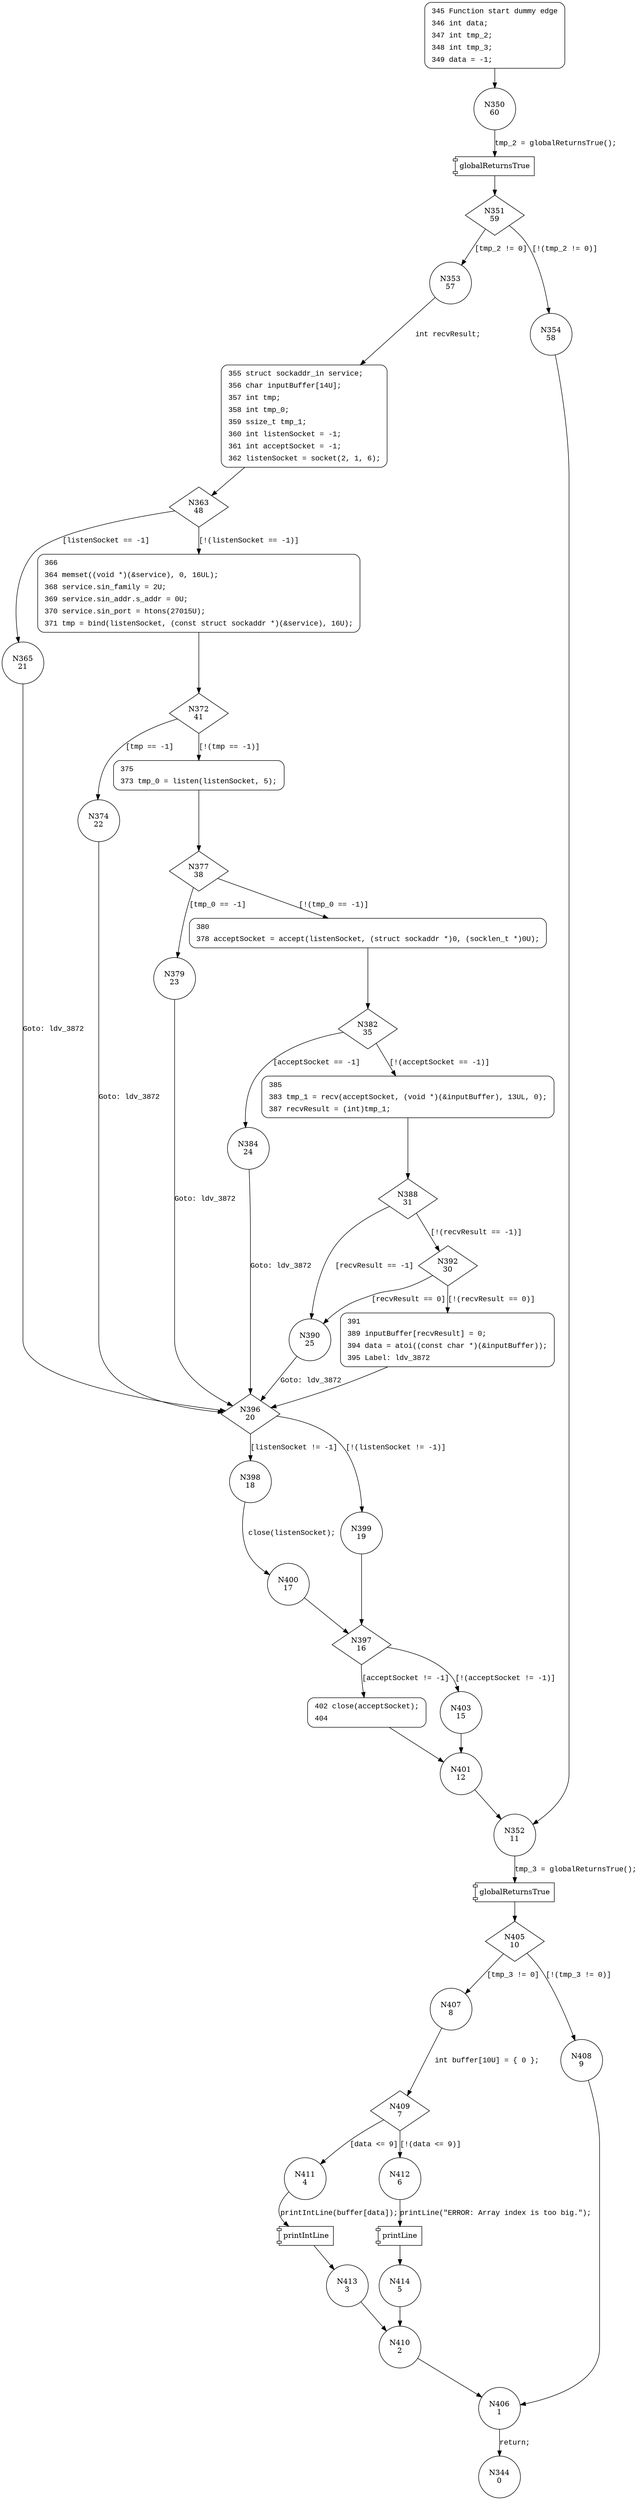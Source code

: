 digraph CWE127_Buffer_Underread__CWE839_listen_socket_11_bad {
350 [shape="circle" label="N350\n60"]
351 [shape="diamond" label="N351\n59"]
353 [shape="circle" label="N353\n57"]
354 [shape="circle" label="N354\n58"]
352 [shape="circle" label="N352\n11"]
405 [shape="diamond" label="N405\n10"]
407 [shape="circle" label="N407\n8"]
408 [shape="circle" label="N408\n9"]
406 [shape="circle" label="N406\n1"]
344 [shape="circle" label="N344\n0"]
409 [shape="diamond" label="N409\n7"]
411 [shape="circle" label="N411\n4"]
412 [shape="circle" label="N412\n6"]
414 [shape="circle" label="N414\n5"]
410 [shape="circle" label="N410\n2"]
413 [shape="circle" label="N413\n3"]
355 [shape="circle" label="N355\n56"]
363 [shape="diamond" label="N363\n48"]
365 [shape="circle" label="N365\n21"]
366 [shape="circle" label="N366\n47"]
372 [shape="diamond" label="N372\n41"]
374 [shape="circle" label="N374\n22"]
375 [shape="circle" label="N375\n40"]
377 [shape="diamond" label="N377\n38"]
379 [shape="circle" label="N379\n23"]
380 [shape="circle" label="N380\n37"]
382 [shape="diamond" label="N382\n35"]
384 [shape="circle" label="N384\n24"]
385 [shape="circle" label="N385\n34"]
388 [shape="diamond" label="N388\n31"]
390 [shape="circle" label="N390\n25"]
392 [shape="diamond" label="N392\n30"]
391 [shape="circle" label="N391\n29"]
396 [shape="diamond" label="N396\n20"]
398 [shape="circle" label="N398\n18"]
399 [shape="circle" label="N399\n19"]
397 [shape="diamond" label="N397\n16"]
402 [shape="circle" label="N402\n14"]
403 [shape="circle" label="N403\n15"]
401 [shape="circle" label="N401\n12"]
400 [shape="circle" label="N400\n17"]
345 [style="filled,bold" penwidth="1" fillcolor="white" fontname="Courier New" shape="Mrecord" label=<<table border="0" cellborder="0" cellpadding="3" bgcolor="white"><tr><td align="right">345</td><td align="left">Function start dummy edge</td></tr><tr><td align="right">346</td><td align="left">int data;</td></tr><tr><td align="right">347</td><td align="left">int tmp_2;</td></tr><tr><td align="right">348</td><td align="left">int tmp_3;</td></tr><tr><td align="right">349</td><td align="left">data = -1;</td></tr></table>>]
345 -> 350[label=""]
355 [style="filled,bold" penwidth="1" fillcolor="white" fontname="Courier New" shape="Mrecord" label=<<table border="0" cellborder="0" cellpadding="3" bgcolor="white"><tr><td align="right">355</td><td align="left">struct sockaddr_in service;</td></tr><tr><td align="right">356</td><td align="left">char inputBuffer[14U];</td></tr><tr><td align="right">357</td><td align="left">int tmp;</td></tr><tr><td align="right">358</td><td align="left">int tmp_0;</td></tr><tr><td align="right">359</td><td align="left">ssize_t tmp_1;</td></tr><tr><td align="right">360</td><td align="left">int listenSocket = -1;</td></tr><tr><td align="right">361</td><td align="left">int acceptSocket = -1;</td></tr><tr><td align="right">362</td><td align="left">listenSocket = socket(2, 1, 6);</td></tr></table>>]
355 -> 363[label=""]
366 [style="filled,bold" penwidth="1" fillcolor="white" fontname="Courier New" shape="Mrecord" label=<<table border="0" cellborder="0" cellpadding="3" bgcolor="white"><tr><td align="right">366</td><td align="left"></td></tr><tr><td align="right">364</td><td align="left">memset((void *)(&amp;service), 0, 16UL);</td></tr><tr><td align="right">368</td><td align="left">service.sin_family = 2U;</td></tr><tr><td align="right">369</td><td align="left">service.sin_addr.s_addr = 0U;</td></tr><tr><td align="right">370</td><td align="left">service.sin_port = htons(27015U);</td></tr><tr><td align="right">371</td><td align="left">tmp = bind(listenSocket, (const struct sockaddr *)(&amp;service), 16U);</td></tr></table>>]
366 -> 372[label=""]
375 [style="filled,bold" penwidth="1" fillcolor="white" fontname="Courier New" shape="Mrecord" label=<<table border="0" cellborder="0" cellpadding="3" bgcolor="white"><tr><td align="right">375</td><td align="left"></td></tr><tr><td align="right">373</td><td align="left">tmp_0 = listen(listenSocket, 5);</td></tr></table>>]
375 -> 377[label=""]
380 [style="filled,bold" penwidth="1" fillcolor="white" fontname="Courier New" shape="Mrecord" label=<<table border="0" cellborder="0" cellpadding="3" bgcolor="white"><tr><td align="right">380</td><td align="left"></td></tr><tr><td align="right">378</td><td align="left">acceptSocket = accept(listenSocket, (struct sockaddr *)0, (socklen_t *)0U);</td></tr></table>>]
380 -> 382[label=""]
385 [style="filled,bold" penwidth="1" fillcolor="white" fontname="Courier New" shape="Mrecord" label=<<table border="0" cellborder="0" cellpadding="3" bgcolor="white"><tr><td align="right">385</td><td align="left"></td></tr><tr><td align="right">383</td><td align="left">tmp_1 = recv(acceptSocket, (void *)(&amp;inputBuffer), 13UL, 0);</td></tr><tr><td align="right">387</td><td align="left">recvResult = (int)tmp_1;</td></tr></table>>]
385 -> 388[label=""]
391 [style="filled,bold" penwidth="1" fillcolor="white" fontname="Courier New" shape="Mrecord" label=<<table border="0" cellborder="0" cellpadding="3" bgcolor="white"><tr><td align="right">391</td><td align="left"></td></tr><tr><td align="right">389</td><td align="left">inputBuffer[recvResult] = 0;</td></tr><tr><td align="right">394</td><td align="left">data = atoi((const char *)(&amp;inputBuffer));</td></tr><tr><td align="right">395</td><td align="left">Label: ldv_3872</td></tr></table>>]
391 -> 396[label=""]
402 [style="filled,bold" penwidth="1" fillcolor="white" fontname="Courier New" shape="Mrecord" label=<<table border="0" cellborder="0" cellpadding="3" bgcolor="white"><tr><td align="right">402</td><td align="left">close(acceptSocket);</td></tr><tr><td align="right">404</td><td align="left"></td></tr></table>>]
402 -> 401[label=""]
100010 [shape="component" label="globalReturnsTrue"]
350 -> 100010 [label="tmp_2 = globalReturnsTrue();" fontname="Courier New"]
100010 -> 351 [label="" fontname="Courier New"]
351 -> 353 [label="[tmp_2 != 0]" fontname="Courier New"]
351 -> 354 [label="[!(tmp_2 != 0)]" fontname="Courier New"]
100011 [shape="component" label="globalReturnsTrue"]
352 -> 100011 [label="tmp_3 = globalReturnsTrue();" fontname="Courier New"]
100011 -> 405 [label="" fontname="Courier New"]
405 -> 407 [label="[tmp_3 != 0]" fontname="Courier New"]
405 -> 408 [label="[!(tmp_3 != 0)]" fontname="Courier New"]
406 -> 344 [label="return;" fontname="Courier New"]
409 -> 411 [label="[data <= 9]" fontname="Courier New"]
409 -> 412 [label="[!(data <= 9)]" fontname="Courier New"]
100012 [shape="component" label="printLine"]
412 -> 100012 [label="printLine(\"ERROR: Array index is too big.\");" fontname="Courier New"]
100012 -> 414 [label="" fontname="Courier New"]
410 -> 406 [label="" fontname="Courier New"]
100013 [shape="component" label="printIntLine"]
411 -> 100013 [label="printIntLine(buffer[data]);" fontname="Courier New"]
100013 -> 413 [label="" fontname="Courier New"]
353 -> 355 [label="int recvResult;" fontname="Courier New"]
363 -> 365 [label="[listenSocket == -1]" fontname="Courier New"]
363 -> 366 [label="[!(listenSocket == -1)]" fontname="Courier New"]
372 -> 374 [label="[tmp == -1]" fontname="Courier New"]
372 -> 375 [label="[!(tmp == -1)]" fontname="Courier New"]
377 -> 379 [label="[tmp_0 == -1]" fontname="Courier New"]
377 -> 380 [label="[!(tmp_0 == -1)]" fontname="Courier New"]
382 -> 384 [label="[acceptSocket == -1]" fontname="Courier New"]
382 -> 385 [label="[!(acceptSocket == -1)]" fontname="Courier New"]
388 -> 390 [label="[recvResult == -1]" fontname="Courier New"]
388 -> 392 [label="[!(recvResult == -1)]" fontname="Courier New"]
392 -> 390 [label="[recvResult == 0]" fontname="Courier New"]
392 -> 391 [label="[!(recvResult == 0)]" fontname="Courier New"]
396 -> 398 [label="[listenSocket != -1]" fontname="Courier New"]
396 -> 399 [label="[!(listenSocket != -1)]" fontname="Courier New"]
397 -> 402 [label="[acceptSocket != -1]" fontname="Courier New"]
397 -> 403 [label="[!(acceptSocket != -1)]" fontname="Courier New"]
401 -> 352 [label="" fontname="Courier New"]
398 -> 400 [label="close(listenSocket);" fontname="Courier New"]
390 -> 396 [label="Goto: ldv_3872" fontname="Courier New"]
379 -> 396 [label="Goto: ldv_3872" fontname="Courier New"]
365 -> 396 [label="Goto: ldv_3872" fontname="Courier New"]
354 -> 352 [label="" fontname="Courier New"]
408 -> 406 [label="" fontname="Courier New"]
407 -> 409 [label="int buffer[10U] = { 0 };" fontname="Courier New"]
414 -> 410 [label="" fontname="Courier New"]
413 -> 410 [label="" fontname="Courier New"]
399 -> 397 [label="" fontname="Courier New"]
403 -> 401 [label="" fontname="Courier New"]
400 -> 397 [label="" fontname="Courier New"]
384 -> 396 [label="Goto: ldv_3872" fontname="Courier New"]
374 -> 396 [label="Goto: ldv_3872" fontname="Courier New"]
}